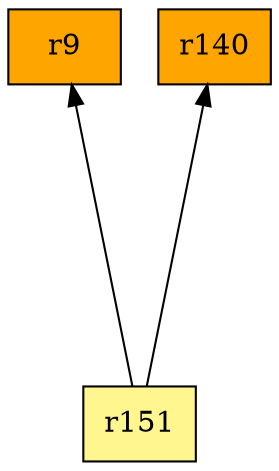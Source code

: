 digraph G {
rankdir=BT;ranksep="2.0";
"r9" [shape=record,fillcolor=orange,style=filled,label="{r9}"];
"r140" [shape=record,fillcolor=orange,style=filled,label="{r140}"];
"r151" [shape=record,fillcolor=khaki1,style=filled,label="{r151}"];
"r151" -> "r9"
"r151" -> "r140"
}